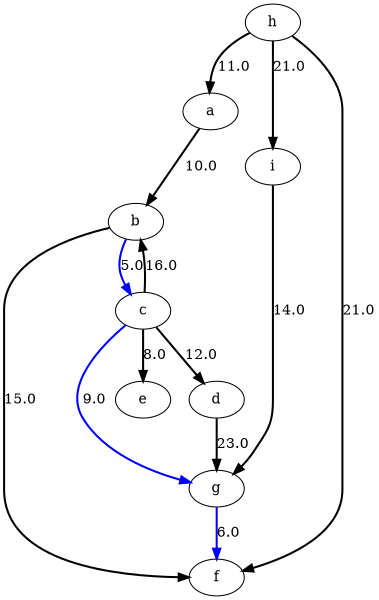 digraph G {
size ="4,4";
a -> b [style=bold,label="10.0"];
b -> f [style=bold,label="15.0"];
b -> c [style=bold,label="5.0",color=blue];
c -> b [style=bold,label="16.0"];
c -> g [style=bold,label="9.0",color=blue];
c -> e [style=bold,label="8.0"];
c -> d [style=bold,label="12.0"];
d -> g [style=bold,label="23.0"];
g -> f [style=bold,label="6.0",color=blue];
h -> a [style=bold,label="11.0"];
h -> f [style=bold,label="21.0"];
h -> i [style=bold,label="21.0"];
i -> g [style=bold,label="14.0"];
}